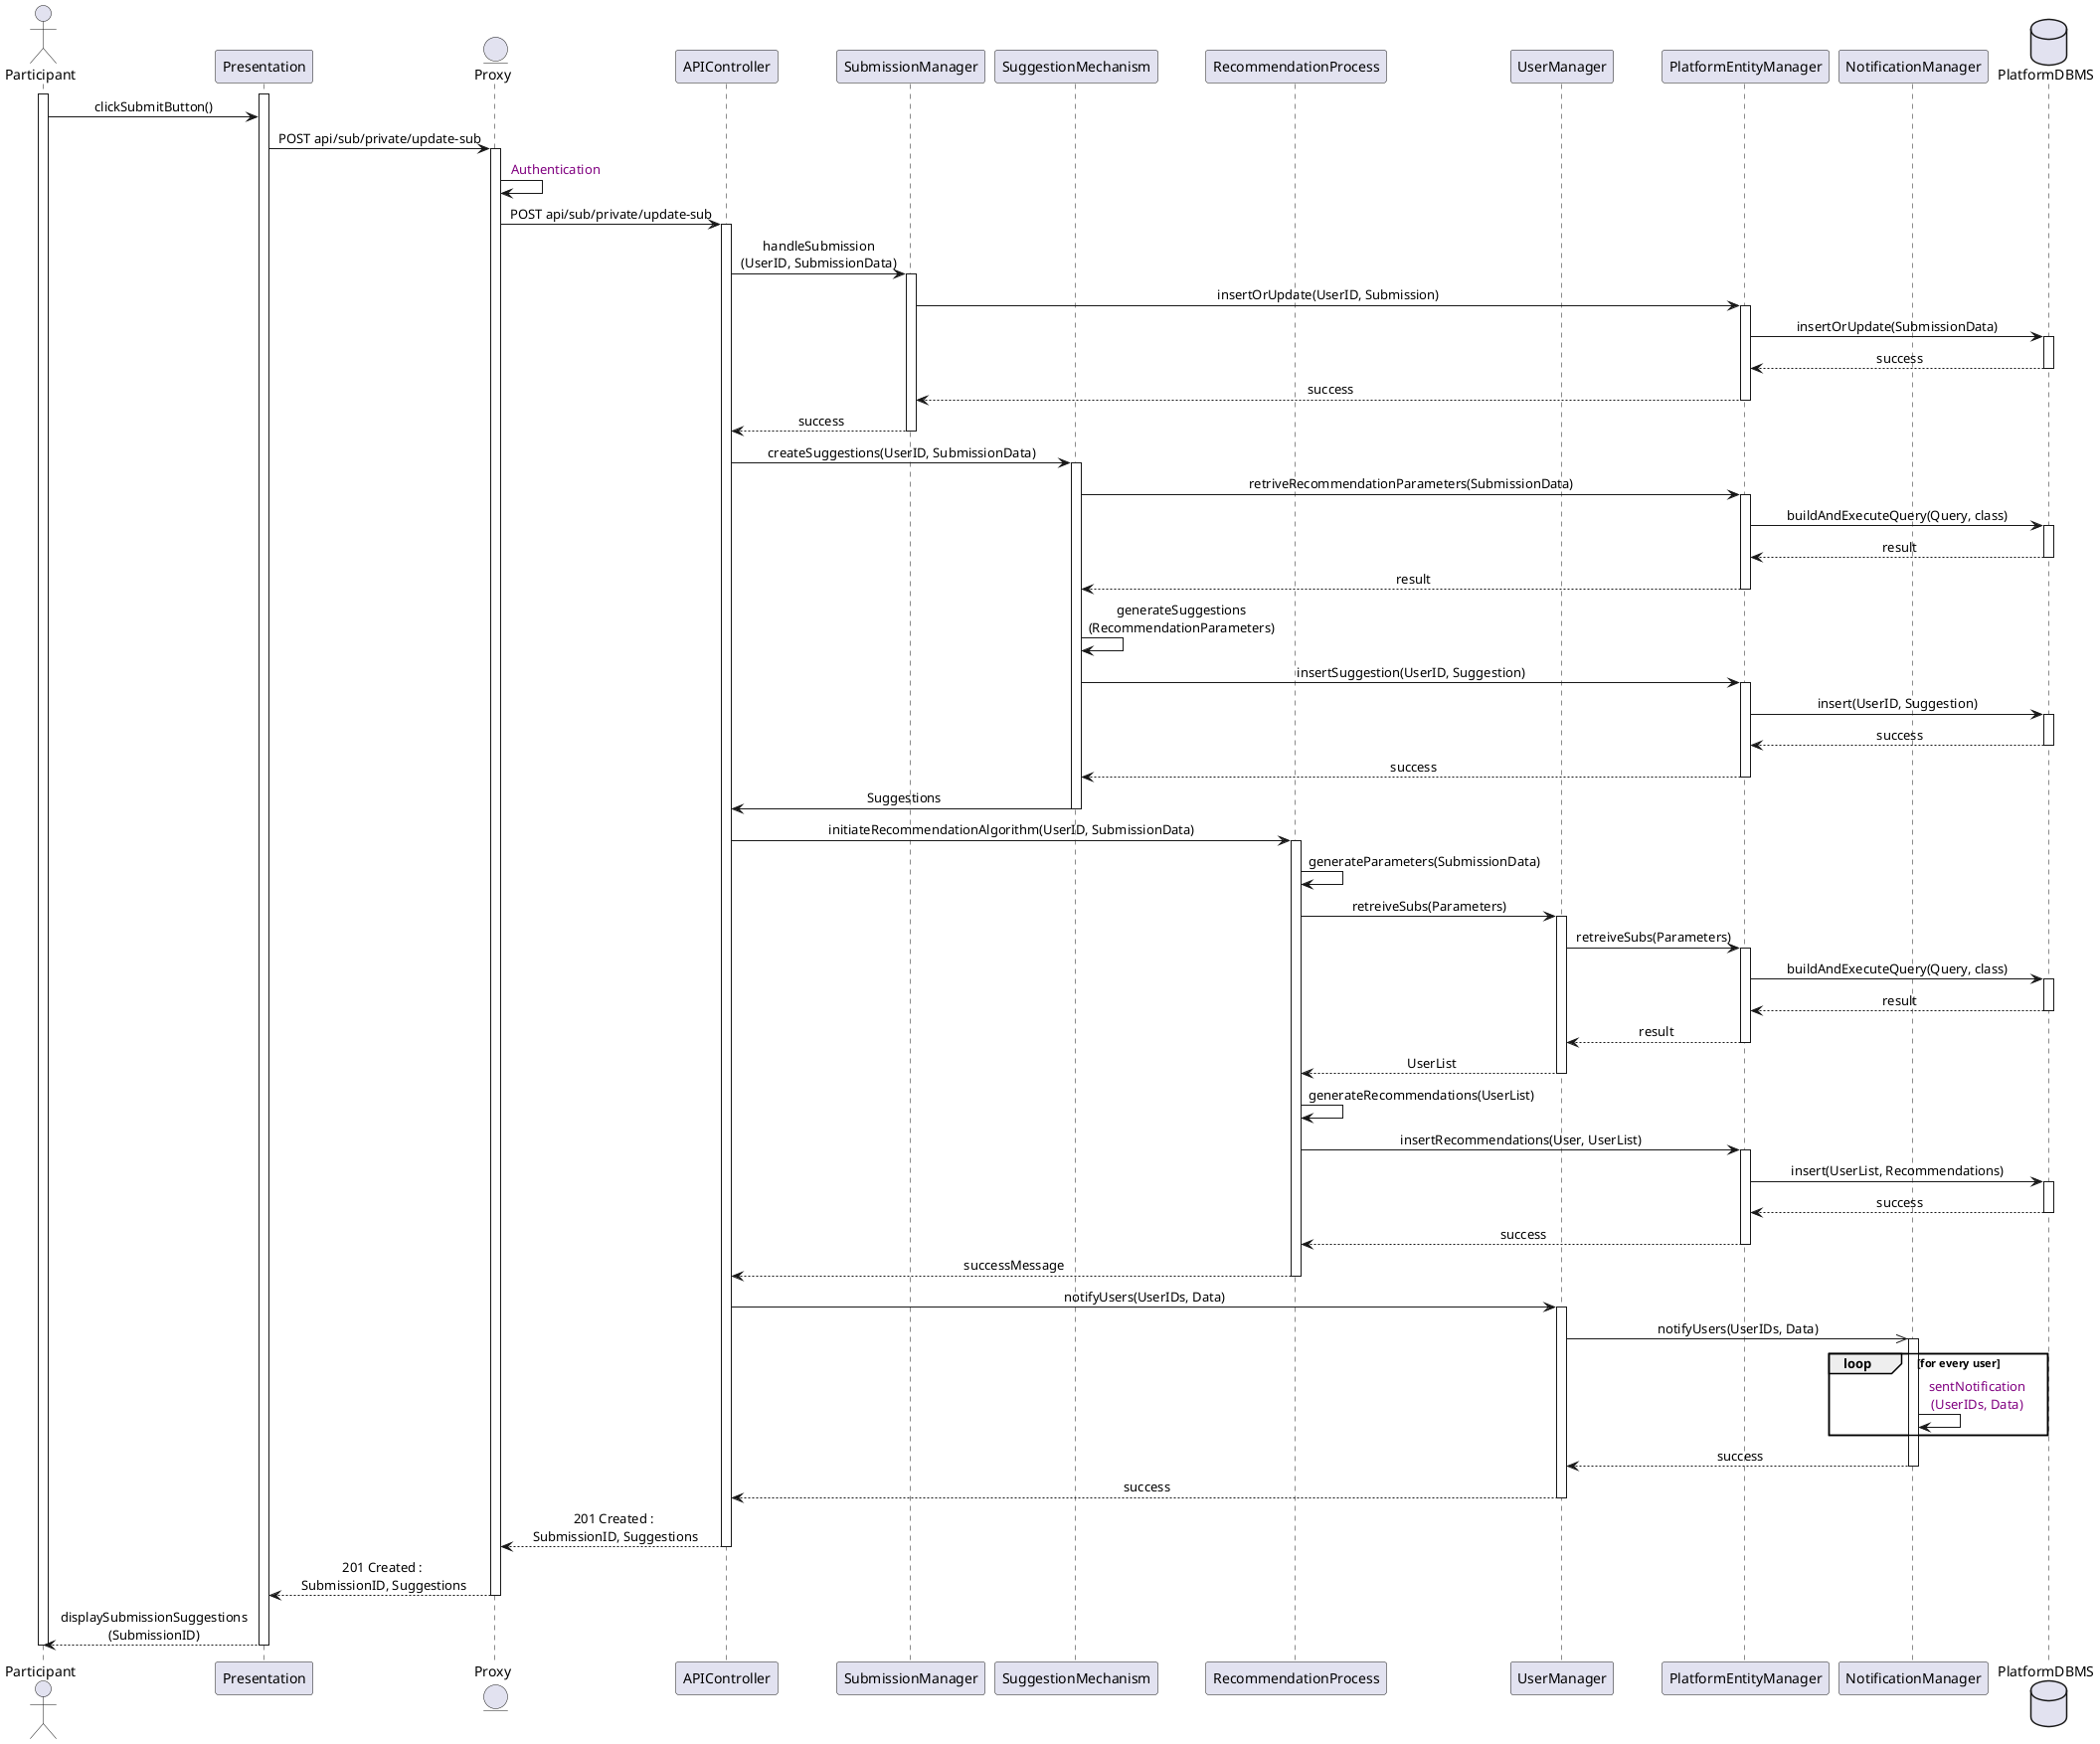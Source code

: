 @startuml ParticipantSubmission
skinparam sequenceMessageAlign center
actor       Participant
participant Presentation
entity      Proxy
participant APIController
participant SubmissionManager
participant SuggestionMechanism
participant RecommendationProcess
participant UserManager
participant PlatformEntityManager
participant NotificationManager
database    PlatformDBMS

activate Participant
activate Presentation
Participant -> Presentation : clickSubmitButton()
Presentation -> Proxy ++ : POST api/sub/private/update-sub
Proxy -> Proxy  : <color:purple> Authentication
Proxy -> APIController ++ : POST api/sub/private/update-sub
APIController -> SubmissionManager : handleSubmission\n(UserID, SubmissionData)
activate SubmissionManager
' SubmissionManager -> SubmissionManager : check(submission)
SubmissionManager -> PlatformEntityManager : insertOrUpdate(UserID, Submission)
activate PlatformEntityManager
PlatformEntityManager -> PlatformDBMS : insertOrUpdate(SubmissionData)
activate PlatformDBMS
PlatformDBMS --> PlatformEntityManager : success
deactivate PlatformDBMS
PlatformEntityManager --> SubmissionManager : success 
deactivate PlatformEntityManager
SubmissionManager --> APIController : success
deactivate SubmissionManager
APIController -> SuggestionMechanism ++ : createSuggestions(UserID, SubmissionData)
SuggestionMechanism -> PlatformEntityManager ++ : retriveRecommendationParameters(SubmissionData)
PlatformEntityManager -> PlatformDBMS ++ : buildAndExecuteQuery(Query, class)
PlatformDBMS --> PlatformEntityManager -- : result
PlatformEntityManager --> SuggestionMechanism -- : result
SuggestionMechanism -> SuggestionMechanism : generateSuggestions\n(RecommendationParameters)
SuggestionMechanism -> PlatformEntityManager ++ : insertSuggestion(UserID, Suggestion)
PlatformEntityManager -> PlatformDBMS ++ : insert(UserID, Suggestion)
PlatformDBMS --> PlatformEntityManager -- : success
PlatformEntityManager -->  SuggestionMechanism -- : success
SuggestionMechanism -> APIController -- : Suggestions
APIController -> RecommendationProcess ++ : initiateRecommendationAlgorithm(UserID, SubmissionData)
RecommendationProcess -> RecommendationProcess : generateParameters(SubmissionData)
RecommendationProcess -> UserManager ++ : retreiveSubs(Parameters)
UserManager -> PlatformEntityManager ++ : retreiveSubs(Parameters)
PlatformEntityManager -> PlatformDBMS ++ : buildAndExecuteQuery(Query, class)
PlatformDBMS --> PlatformEntityManager -- : result
PlatformEntityManager --> UserManager -- : result
UserManager --> RecommendationProcess -- : UserList
RecommendationProcess -> RecommendationProcess : generateRecommendations(UserList)
RecommendationProcess -> PlatformEntityManager ++ : insertRecommendations(User, UserList)
PlatformEntityManager -> PlatformDBMS ++ : insert(UserList, Recommendations)
PlatformDBMS --> PlatformEntityManager -- : success
PlatformEntityManager -->  RecommendationProcess -- : success
RecommendationProcess --> APIController -- : successMessage
APIController -> UserManager ++ : notifyUsers(UserIDs, Data)
UserManager ->> NotificationManager ++ : notifyUsers(UserIDs, Data)
loop for every user
    NotificationManager -> NotificationManager : <color:purple> sentNotification\n <color:purple>(UserIDs, Data)
end
NotificationManager --> UserManager -- : success
UserManager --> APIController -- : success
APIController --> Proxy : 201 Created :\n SubmissionID, Suggestions
deactivate APIController
Proxy --> Presentation : 201 Created :\n SubmissionID, Suggestions
deactivate Proxy
Presentation --> Participant : displaySubmissionSuggestions\n(SubmissionID)
deactivate Presentation
deactivate Participant
@enduml
